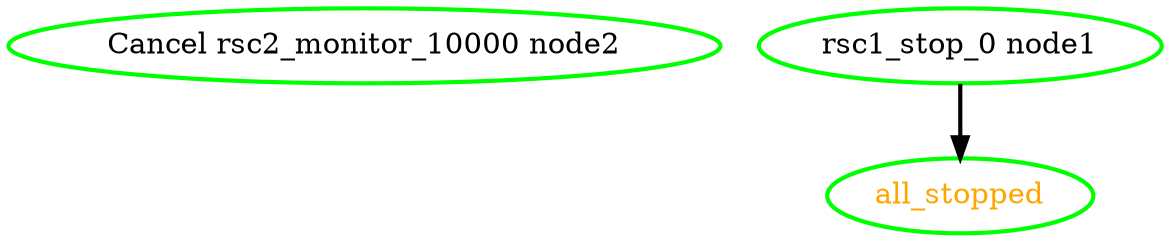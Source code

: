 digraph "g" {
"Cancel rsc2_monitor_10000 node2" [ style=bold color="green" fontcolor="black"]
"all_stopped" [ style=bold color="green" fontcolor="orange"]
"rsc1_stop_0 node1" -> "all_stopped" [ style = bold]
"rsc1_stop_0 node1" [ style=bold color="green" fontcolor="black"]
}
